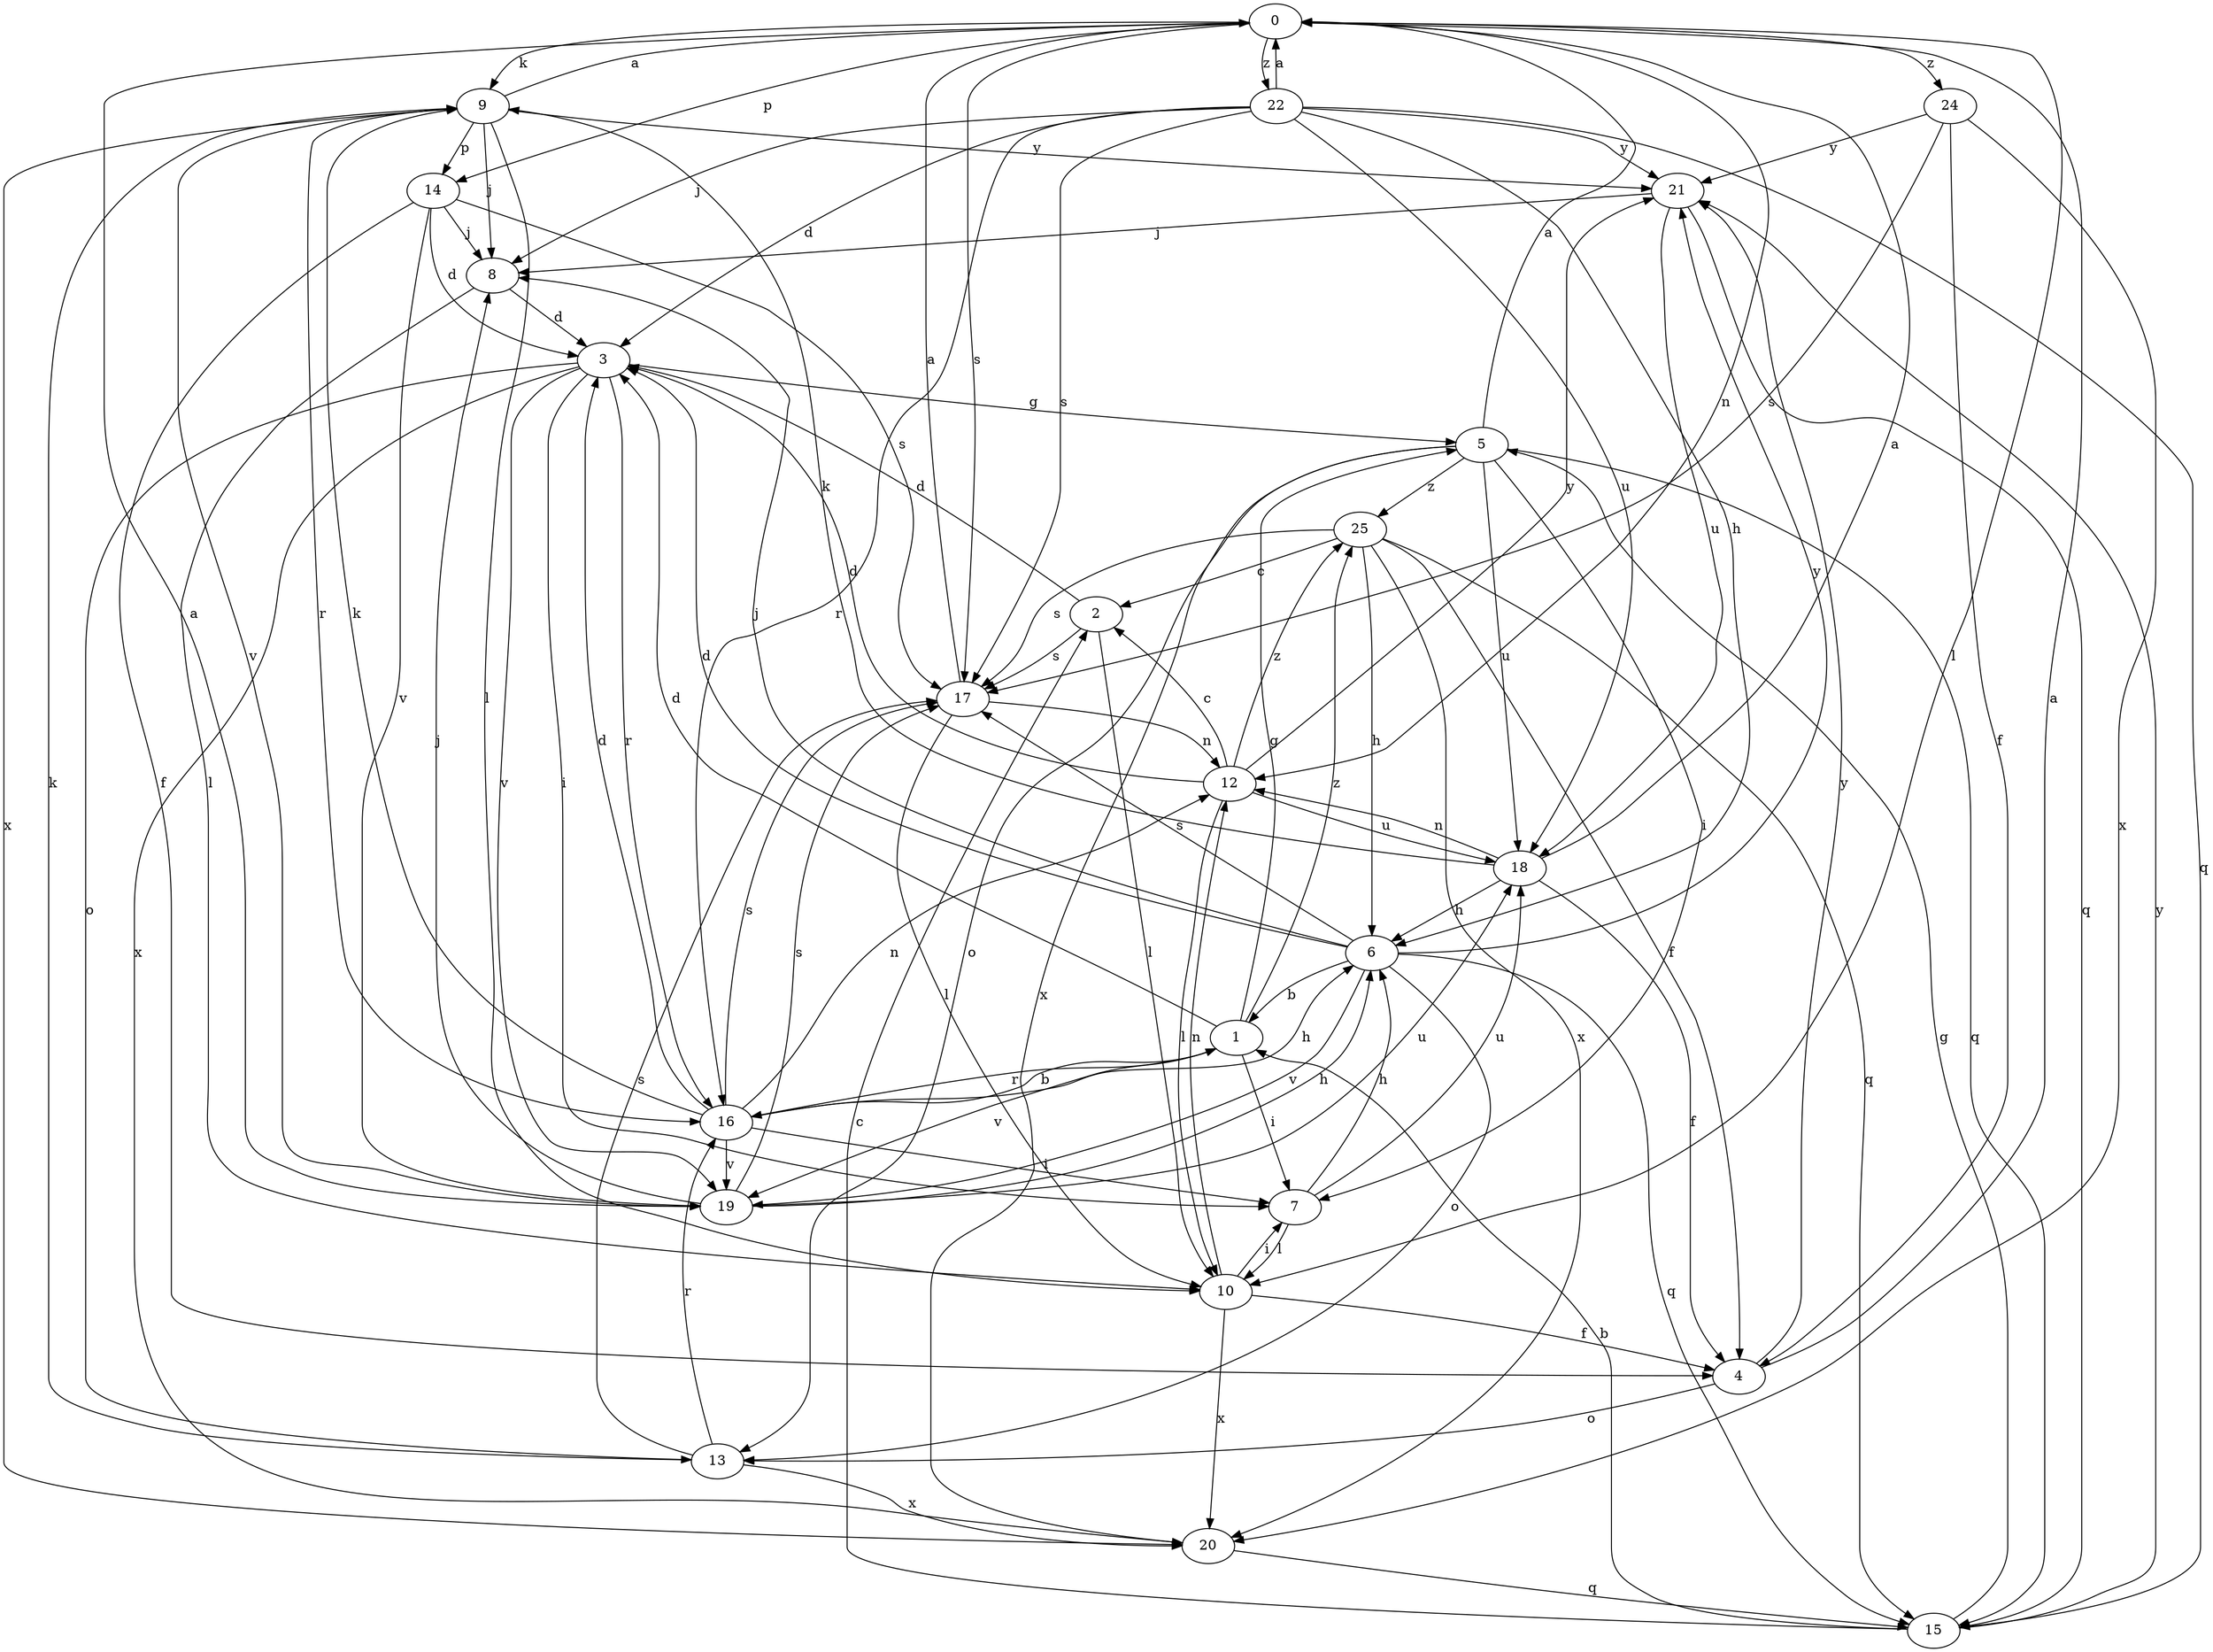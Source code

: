 strict digraph  {
0;
1;
2;
3;
4;
5;
6;
7;
8;
9;
10;
12;
13;
14;
15;
16;
17;
18;
19;
20;
21;
22;
24;
25;
0 -> 9  [label=k];
0 -> 10  [label=l];
0 -> 12  [label=n];
0 -> 14  [label=p];
0 -> 17  [label=s];
0 -> 22  [label=z];
0 -> 24  [label=z];
1 -> 3  [label=d];
1 -> 5  [label=g];
1 -> 7  [label=i];
1 -> 16  [label=r];
1 -> 19  [label=v];
1 -> 25  [label=z];
2 -> 3  [label=d];
2 -> 10  [label=l];
2 -> 17  [label=s];
3 -> 5  [label=g];
3 -> 7  [label=i];
3 -> 13  [label=o];
3 -> 16  [label=r];
3 -> 19  [label=v];
3 -> 20  [label=x];
4 -> 0  [label=a];
4 -> 13  [label=o];
4 -> 21  [label=y];
5 -> 0  [label=a];
5 -> 7  [label=i];
5 -> 13  [label=o];
5 -> 15  [label=q];
5 -> 18  [label=u];
5 -> 20  [label=x];
5 -> 25  [label=z];
6 -> 1  [label=b];
6 -> 3  [label=d];
6 -> 8  [label=j];
6 -> 13  [label=o];
6 -> 15  [label=q];
6 -> 17  [label=s];
6 -> 19  [label=v];
6 -> 21  [label=y];
7 -> 6  [label=h];
7 -> 10  [label=l];
7 -> 18  [label=u];
8 -> 3  [label=d];
8 -> 10  [label=l];
9 -> 0  [label=a];
9 -> 8  [label=j];
9 -> 10  [label=l];
9 -> 14  [label=p];
9 -> 16  [label=r];
9 -> 19  [label=v];
9 -> 20  [label=x];
9 -> 21  [label=y];
10 -> 4  [label=f];
10 -> 7  [label=i];
10 -> 12  [label=n];
10 -> 20  [label=x];
12 -> 2  [label=c];
12 -> 3  [label=d];
12 -> 10  [label=l];
12 -> 18  [label=u];
12 -> 21  [label=y];
12 -> 25  [label=z];
13 -> 9  [label=k];
13 -> 16  [label=r];
13 -> 17  [label=s];
13 -> 20  [label=x];
14 -> 3  [label=d];
14 -> 4  [label=f];
14 -> 8  [label=j];
14 -> 17  [label=s];
14 -> 19  [label=v];
15 -> 1  [label=b];
15 -> 2  [label=c];
15 -> 5  [label=g];
15 -> 21  [label=y];
16 -> 1  [label=b];
16 -> 3  [label=d];
16 -> 6  [label=h];
16 -> 7  [label=i];
16 -> 9  [label=k];
16 -> 12  [label=n];
16 -> 17  [label=s];
16 -> 19  [label=v];
17 -> 0  [label=a];
17 -> 10  [label=l];
17 -> 12  [label=n];
18 -> 0  [label=a];
18 -> 4  [label=f];
18 -> 6  [label=h];
18 -> 9  [label=k];
18 -> 12  [label=n];
19 -> 0  [label=a];
19 -> 6  [label=h];
19 -> 8  [label=j];
19 -> 17  [label=s];
19 -> 18  [label=u];
20 -> 15  [label=q];
21 -> 8  [label=j];
21 -> 15  [label=q];
21 -> 18  [label=u];
22 -> 0  [label=a];
22 -> 3  [label=d];
22 -> 6  [label=h];
22 -> 8  [label=j];
22 -> 15  [label=q];
22 -> 16  [label=r];
22 -> 17  [label=s];
22 -> 18  [label=u];
22 -> 21  [label=y];
24 -> 4  [label=f];
24 -> 17  [label=s];
24 -> 20  [label=x];
24 -> 21  [label=y];
25 -> 2  [label=c];
25 -> 4  [label=f];
25 -> 6  [label=h];
25 -> 15  [label=q];
25 -> 17  [label=s];
25 -> 20  [label=x];
}
